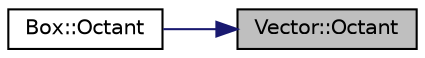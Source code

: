 digraph "Vector::Octant"
{
 // LATEX_PDF_SIZE
  edge [fontname="Helvetica",fontsize="10",labelfontname="Helvetica",labelfontsize="10"];
  node [fontname="Helvetica",fontsize="10",shape=record];
  rankdir="RL";
  Node1 [label="Vector::Octant",height=0.2,width=0.4,color="black", fillcolor="grey75", style="filled", fontcolor="black",tooltip="Computes octant index of a vector with respect to the vector object."];
  Node1 -> Node2 [dir="back",color="midnightblue",fontsize="10",style="solid",fontname="Helvetica"];
  Node2 [label="Box::Octant",height=0.2,width=0.4,color="black", fillcolor="white", style="filled",URL="$class_box.html#ae2f64b6bc5bf7d62309c309cdaef8c40",tooltip="Compute the octant index of a vertex with respect to the box center."];
}
